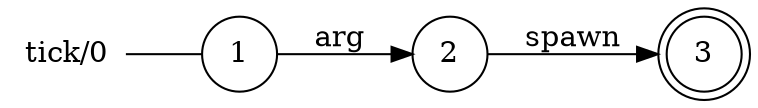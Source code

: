 digraph tick {
	rankdir="LR";
	n_0 [label="tick/0", shape="plaintext"];
	n_1 [id="1", shape=circle, label="1"];
	n_0 -> n_1 [arrowhead=none];
	n_2 [id="2", shape=circle, label="2"];
	n_3 [id="3", shape=doublecircle, label="3"];

	n_1 -> n_2 [id="[$e|0]", label="arg "];
	n_2 -> n_3 [id="[$e|1]", label="spawn"];
}
